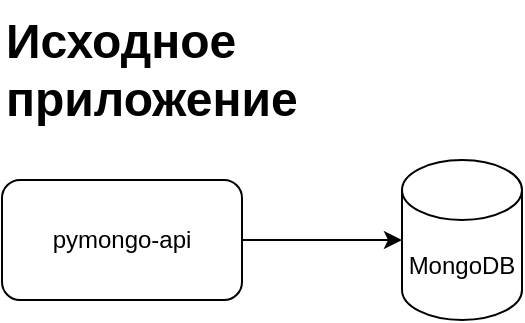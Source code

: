 <mxfile version="24.8.4" pages="4">
  <diagram name="Исходное приложение" id="-H_mtQnk-PTXWXPvYvuk">
    <mxGraphModel grid="1" page="1" gridSize="10" guides="1" tooltips="1" connect="1" arrows="1" fold="1" pageScale="1" pageWidth="1169" pageHeight="827" math="0" shadow="0">
      <root>
        <mxCell id="0" />
        <mxCell id="1" parent="0" />
        <mxCell id="SUeDsXZSLKDNqe5OMKnj-1" value="&lt;h1 style=&quot;margin-top: 0px;&quot;&gt;Исходное приложение&lt;/h1&gt;" style="text;html=1;whiteSpace=wrap;overflow=hidden;rounded=0;" vertex="1" parent="1">
          <mxGeometry x="20" y="30" width="180" height="120" as="geometry" />
        </mxCell>
        <mxCell id="SUeDsXZSLKDNqe5OMKnj-2" value="" style="group" vertex="1" connectable="0" parent="1">
          <mxGeometry x="20" y="110" width="260" height="80" as="geometry" />
        </mxCell>
        <mxCell id="zA23MoTUsTF4_91t8viU-2" value="MongoDB" style="shape=cylinder3;whiteSpace=wrap;html=1;boundedLbl=1;backgroundOutline=1;size=15;" parent="SUeDsXZSLKDNqe5OMKnj-2" vertex="1">
          <mxGeometry x="200" width="60" height="80" as="geometry" />
        </mxCell>
        <mxCell id="zA23MoTUsTF4_91t8viU-3" value="pymongo-api" style="rounded=1;whiteSpace=wrap;html=1;" parent="SUeDsXZSLKDNqe5OMKnj-2" vertex="1">
          <mxGeometry y="10" width="120" height="60" as="geometry" />
        </mxCell>
        <mxCell id="zA23MoTUsTF4_91t8viU-4" style="edgeStyle=orthogonalEdgeStyle;rounded=0;orthogonalLoop=1;jettySize=auto;html=1;exitX=1;exitY=0.5;exitDx=0;exitDy=0;entryX=0;entryY=0.5;entryDx=0;entryDy=0;entryPerimeter=0;" parent="SUeDsXZSLKDNqe5OMKnj-2" source="zA23MoTUsTF4_91t8viU-3" target="zA23MoTUsTF4_91t8viU-2" edge="1">
          <mxGeometry relative="1" as="geometry" />
        </mxCell>
      </root>
    </mxGraphModel>
  </diagram>
  <diagram id="JeHxgBJY0jHNo6JDg9E4" name="Схема 1. Шардирование">
    <mxGraphModel dx="2116" dy="930" grid="1" gridSize="10" guides="1" tooltips="1" connect="1" arrows="1" fold="1" page="1" pageScale="1" pageWidth="827" pageHeight="1169" math="0" shadow="0">
      <root>
        <mxCell id="0" />
        <mxCell id="1" parent="0" />
        <mxCell id="TGA0SRaOSMcCK6UArT9j-1" value="&lt;h1 style=&quot;margin-top: 0px;&quot;&gt;Схема 1.&lt;/h1&gt;&lt;div&gt;Шардирование&lt;/div&gt;" style="text;html=1;whiteSpace=wrap;overflow=hidden;rounded=0;" vertex="1" parent="1">
          <mxGeometry x="30" y="20" width="180" height="120" as="geometry" />
        </mxCell>
        <mxCell id="TGA0SRaOSMcCK6UArT9j-2" value="" style="group" vertex="1" connectable="0" parent="1">
          <mxGeometry x="30" y="128" width="530" height="412" as="geometry" />
        </mxCell>
        <mxCell id="TGA0SRaOSMcCK6UArT9j-3" value="" style="endArrow=classic;html=1;rounded=0;" edge="1" parent="TGA0SRaOSMcCK6UArT9j-2">
          <mxGeometry width="50" height="50" relative="1" as="geometry">
            <mxPoint x="230" y="152" as="sourcePoint" />
            <mxPoint x="290" y="212" as="targetPoint" />
            <Array as="points">
              <mxPoint x="290" y="152" />
            </Array>
          </mxGeometry>
        </mxCell>
        <mxCell id="TGA0SRaOSMcCK6UArT9j-4" value="" style="endArrow=classic;html=1;rounded=0;" edge="1" parent="TGA0SRaOSMcCK6UArT9j-2">
          <mxGeometry width="50" height="50" relative="1" as="geometry">
            <mxPoint x="230" y="152" as="sourcePoint" />
            <mxPoint x="170" y="212" as="targetPoint" />
            <Array as="points">
              <mxPoint x="170" y="152" />
            </Array>
          </mxGeometry>
        </mxCell>
        <mxCell id="TGA0SRaOSMcCK6UArT9j-5" value="" style="endArrow=none;html=1;rounded=0;entryX=0.5;entryY=1;entryDx=0;entryDy=0;entryPerimeter=0;" edge="1" parent="TGA0SRaOSMcCK6UArT9j-2" target="TGA0SRaOSMcCK6UArT9j-12">
          <mxGeometry width="50" height="50" relative="1" as="geometry">
            <mxPoint x="230" y="152" as="sourcePoint" />
            <mxPoint x="320" y="82" as="targetPoint" />
          </mxGeometry>
        </mxCell>
        <mxCell id="TGA0SRaOSMcCK6UArT9j-6" value="MongoDB" style="shape=cylinder3;whiteSpace=wrap;html=1;boundedLbl=1;backgroundOutline=1;size=15;" vertex="1" parent="TGA0SRaOSMcCK6UArT9j-2">
          <mxGeometry x="140" y="212" width="60" height="80" as="geometry" />
        </mxCell>
        <mxCell id="TGA0SRaOSMcCK6UArT9j-7" value="MongoDB" style="shape=cylinder3;whiteSpace=wrap;html=1;boundedLbl=1;backgroundOutline=1;size=15;" vertex="1" parent="TGA0SRaOSMcCK6UArT9j-2">
          <mxGeometry x="260" y="212" width="60" height="80" as="geometry" />
        </mxCell>
        <mxCell id="TGA0SRaOSMcCK6UArT9j-8" value="&lt;span style=&quot;color: rgba(0, 0, 0, 0.85); font-family: Menlo, &amp;quot;Ubuntu Mono&amp;quot;, consolas, source-code-pro, monospace; font-size: 14px; text-align: start; white-space: pre; background-color: rgb(245, 245, 245);&quot;&gt;shard1&lt;/span&gt;" style="text;html=1;align=center;verticalAlign=middle;whiteSpace=wrap;rounded=0;shadow=1;fillColor=#f5f5f5;fontColor=#333333;strokeColor=#666666;" vertex="1" parent="TGA0SRaOSMcCK6UArT9j-2">
          <mxGeometry x="30" y="237" width="100" height="30" as="geometry" />
        </mxCell>
        <mxCell id="TGA0SRaOSMcCK6UArT9j-9" value="mongos_router" style="text;html=1;align=center;verticalAlign=middle;whiteSpace=wrap;rounded=0;shadow=1;fillColor=#f5f5f5;fontColor=#333333;strokeColor=#666666;" vertex="1" parent="TGA0SRaOSMcCK6UArT9j-2">
          <mxGeometry x="180" width="100" height="30" as="geometry" />
        </mxCell>
        <mxCell id="TGA0SRaOSMcCK6UArT9j-10" value="pymongo-api" style="rounded=1;whiteSpace=wrap;html=1;" vertex="1" parent="TGA0SRaOSMcCK6UArT9j-2">
          <mxGeometry y="42" width="120" height="60" as="geometry" />
        </mxCell>
        <mxCell id="TGA0SRaOSMcCK6UArT9j-11" style="edgeStyle=orthogonalEdgeStyle;rounded=0;orthogonalLoop=1;jettySize=auto;html=1;exitX=1;exitY=0.5;exitDx=0;exitDy=0;entryX=0;entryY=0.5;entryDx=0;entryDy=0;entryPerimeter=0;" edge="1" parent="TGA0SRaOSMcCK6UArT9j-2" source="TGA0SRaOSMcCK6UArT9j-10">
          <mxGeometry relative="1" as="geometry">
            <mxPoint x="200" y="72" as="targetPoint" />
          </mxGeometry>
        </mxCell>
        <mxCell id="TGA0SRaOSMcCK6UArT9j-12" value="MongoDB" style="shape=cylinder3;whiteSpace=wrap;html=1;boundedLbl=1;backgroundOutline=1;size=15;" vertex="1" parent="TGA0SRaOSMcCK6UArT9j-2">
          <mxGeometry x="200" y="32" width="60" height="80" as="geometry" />
        </mxCell>
        <mxCell id="TGA0SRaOSMcCK6UArT9j-13" value="&lt;span style=&quot;color: rgba(0, 0, 0, 0.85); font-family: Menlo, &amp;quot;Ubuntu Mono&amp;quot;, consolas, source-code-pro, monospace; font-size: 14px; text-align: start; white-space: pre; background-color: rgb(245, 245, 245);&quot;&gt;shard2&lt;/span&gt;" style="text;html=1;align=center;verticalAlign=middle;whiteSpace=wrap;rounded=0;shadow=1;fillColor=#f5f5f5;fontColor=#333333;strokeColor=#666666;" vertex="1" parent="TGA0SRaOSMcCK6UArT9j-2">
          <mxGeometry x="330" y="237" width="100" height="30" as="geometry" />
        </mxCell>
        <mxCell id="TGA0SRaOSMcCK6UArT9j-14" value="&lt;span style=&quot;color: rgba(0, 0, 0, 0.85); font-family: Menlo, &amp;quot;Ubuntu Mono&amp;quot;, consolas, source-code-pro, monospace; font-size: 14px; text-align: start; white-space: pre; background-color: rgb(245, 245, 245);&quot;&gt;configSrv&lt;/span&gt;" style="text;html=1;align=center;verticalAlign=middle;whiteSpace=wrap;rounded=0;shadow=1;fillColor=#f5f5f5;fontColor=#333333;strokeColor=#666666;" vertex="1" parent="TGA0SRaOSMcCK6UArT9j-2">
          <mxGeometry x="360" width="100" height="30" as="geometry" />
        </mxCell>
        <mxCell id="TGA0SRaOSMcCK6UArT9j-15" value="MongoDB" style="shape=cylinder3;whiteSpace=wrap;html=1;boundedLbl=1;backgroundOutline=1;size=15;" vertex="1" parent="TGA0SRaOSMcCK6UArT9j-2">
          <mxGeometry x="380" y="32" width="60" height="80" as="geometry" />
        </mxCell>
        <mxCell id="TGA0SRaOSMcCK6UArT9j-16" value="" style="endArrow=classic;html=1;rounded=0;exitX=1;exitY=0.5;exitDx=0;exitDy=0;exitPerimeter=0;entryX=0;entryY=0.5;entryDx=0;entryDy=0;entryPerimeter=0;" edge="1" parent="TGA0SRaOSMcCK6UArT9j-2" source="TGA0SRaOSMcCK6UArT9j-12" target="TGA0SRaOSMcCK6UArT9j-15">
          <mxGeometry width="50" height="50" relative="1" as="geometry">
            <mxPoint x="360" y="162" as="sourcePoint" />
            <mxPoint x="410" y="112" as="targetPoint" />
          </mxGeometry>
        </mxCell>
        <mxCell id="TGA0SRaOSMcCK6UArT9j-17" value="" style="endArrow=none;html=1;rounded=0;entryX=0.5;entryY=1;entryDx=0;entryDy=0;entryPerimeter=0;" edge="1" parent="TGA0SRaOSMcCK6UArT9j-2" target="TGA0SRaOSMcCK6UArT9j-6">
          <mxGeometry width="50" height="50" relative="1" as="geometry">
            <mxPoint x="170" y="332" as="sourcePoint" />
            <mxPoint x="410" y="312" as="targetPoint" />
          </mxGeometry>
        </mxCell>
        <mxCell id="TGA0SRaOSMcCK6UArT9j-18" value="" style="endArrow=none;html=1;rounded=0;entryX=0.5;entryY=1;entryDx=0;entryDy=0;entryPerimeter=0;" edge="1" parent="TGA0SRaOSMcCK6UArT9j-2" target="TGA0SRaOSMcCK6UArT9j-7">
          <mxGeometry width="50" height="50" relative="1" as="geometry">
            <mxPoint x="290" y="332" as="sourcePoint" />
            <mxPoint x="410" y="312" as="targetPoint" />
          </mxGeometry>
        </mxCell>
        <mxCell id="TGA0SRaOSMcCK6UArT9j-19" value="" style="endArrow=none;html=1;rounded=0;" edge="1" parent="TGA0SRaOSMcCK6UArT9j-2">
          <mxGeometry width="50" height="50" relative="1" as="geometry">
            <mxPoint x="170" y="332" as="sourcePoint" />
            <mxPoint x="290" y="332" as="targetPoint" />
          </mxGeometry>
        </mxCell>
        <mxCell id="TGA0SRaOSMcCK6UArT9j-20" value="" style="endArrow=classic;html=1;rounded=0;entryX=0.5;entryY=1;entryDx=0;entryDy=0;entryPerimeter=0;" edge="1" parent="TGA0SRaOSMcCK6UArT9j-2" target="TGA0SRaOSMcCK6UArT9j-15">
          <mxGeometry width="50" height="50" relative="1" as="geometry">
            <mxPoint x="220" y="332" as="sourcePoint" />
            <mxPoint x="620" y="202" as="targetPoint" />
            <Array as="points">
              <mxPoint x="220" y="412" />
              <mxPoint x="530" y="412" />
              <mxPoint x="530" y="182" />
              <mxPoint x="410" y="182" />
            </Array>
          </mxGeometry>
        </mxCell>
      </root>
    </mxGraphModel>
  </diagram>
  <diagram name="Схема 2. Репликация" id="4RDA2aXI1aFirywnnHd6">
    <mxGraphModel dx="784" dy="344" grid="1" gridSize="10" guides="1" tooltips="1" connect="1" arrows="1" fold="1" page="1" pageScale="1" pageWidth="827" pageHeight="1169" math="0" shadow="0">
      <root>
        <mxCell id="hLACzqdrKT_wknqYfn-b-0" />
        <mxCell id="hLACzqdrKT_wknqYfn-b-1" parent="hLACzqdrKT_wknqYfn-b-0" />
        <mxCell id="LUAuYRjfRHpGUHByP78i-5" value="" style="rounded=0;whiteSpace=wrap;html=1;" vertex="1" parent="hLACzqdrKT_wknqYfn-b-1">
          <mxGeometry x="280" y="340" width="230" height="180" as="geometry" />
        </mxCell>
        <mxCell id="LUAuYRjfRHpGUHByP78i-4" value="" style="rounded=0;whiteSpace=wrap;html=1;" vertex="1" parent="hLACzqdrKT_wknqYfn-b-1">
          <mxGeometry x="40" y="340" width="230" height="180" as="geometry" />
        </mxCell>
        <mxCell id="hLACzqdrKT_wknqYfn-b-2" value="&lt;h1 style=&quot;margin-top: 0px;&quot;&gt;Схема 2.&lt;/h1&gt;&lt;div&gt;Репликация&lt;/div&gt;" style="text;html=1;whiteSpace=wrap;overflow=hidden;rounded=0;" vertex="1" parent="hLACzqdrKT_wknqYfn-b-1">
          <mxGeometry x="30" y="20" width="180" height="120" as="geometry" />
        </mxCell>
        <mxCell id="hLACzqdrKT_wknqYfn-b-4" value="" style="endArrow=classic;html=1;rounded=0;" edge="1" parent="hLACzqdrKT_wknqYfn-b-1">
          <mxGeometry width="50" height="50" relative="1" as="geometry">
            <mxPoint x="260" y="280" as="sourcePoint" />
            <mxPoint x="320" y="340" as="targetPoint" />
            <Array as="points">
              <mxPoint x="320" y="280" />
            </Array>
          </mxGeometry>
        </mxCell>
        <mxCell id="hLACzqdrKT_wknqYfn-b-5" value="" style="endArrow=classic;html=1;rounded=0;" edge="1" parent="hLACzqdrKT_wknqYfn-b-1">
          <mxGeometry width="50" height="50" relative="1" as="geometry">
            <mxPoint x="260" y="280" as="sourcePoint" />
            <mxPoint x="200" y="340" as="targetPoint" />
            <Array as="points">
              <mxPoint x="200" y="280" />
            </Array>
          </mxGeometry>
        </mxCell>
        <mxCell id="hLACzqdrKT_wknqYfn-b-6" value="" style="endArrow=none;html=1;rounded=0;entryX=0.5;entryY=1;entryDx=0;entryDy=0;entryPerimeter=0;" edge="1" parent="hLACzqdrKT_wknqYfn-b-1" target="hLACzqdrKT_wknqYfn-b-13">
          <mxGeometry width="50" height="50" relative="1" as="geometry">
            <mxPoint x="260" y="280" as="sourcePoint" />
            <mxPoint x="350" y="210" as="targetPoint" />
          </mxGeometry>
        </mxCell>
        <mxCell id="hLACzqdrKT_wknqYfn-b-7" value="MongoDB&lt;div&gt;master&lt;/div&gt;" style="shape=cylinder3;whiteSpace=wrap;html=1;boundedLbl=1;backgroundOutline=1;size=15;" vertex="1" parent="hLACzqdrKT_wknqYfn-b-1">
          <mxGeometry x="115" y="350" width="80" height="70" as="geometry" />
        </mxCell>
        <mxCell id="hLACzqdrKT_wknqYfn-b-9" value="&lt;span style=&quot;color: rgba(0, 0, 0, 0.85); font-family: Menlo, &amp;quot;Ubuntu Mono&amp;quot;, consolas, source-code-pro, monospace; font-size: 14px; text-align: start; white-space: pre; background-color: rgb(245, 245, 245);&quot;&gt;shard1&lt;/span&gt;" style="text;html=1;align=center;verticalAlign=middle;whiteSpace=wrap;rounded=0;shadow=1;fillColor=#f5f5f5;fontColor=#333333;strokeColor=#666666;" vertex="1" parent="hLACzqdrKT_wknqYfn-b-1">
          <mxGeometry x="40" y="490" width="100" height="30" as="geometry" />
        </mxCell>
        <mxCell id="hLACzqdrKT_wknqYfn-b-10" value="mongos_router" style="text;html=1;align=center;verticalAlign=middle;whiteSpace=wrap;rounded=0;shadow=1;fillColor=#f5f5f5;fontColor=#333333;strokeColor=#666666;" vertex="1" parent="hLACzqdrKT_wknqYfn-b-1">
          <mxGeometry x="210" y="128" width="100" height="30" as="geometry" />
        </mxCell>
        <mxCell id="hLACzqdrKT_wknqYfn-b-11" value="pymongo-api" style="rounded=1;whiteSpace=wrap;html=1;" vertex="1" parent="hLACzqdrKT_wknqYfn-b-1">
          <mxGeometry x="30" y="170" width="120" height="60" as="geometry" />
        </mxCell>
        <mxCell id="hLACzqdrKT_wknqYfn-b-12" style="edgeStyle=orthogonalEdgeStyle;rounded=0;orthogonalLoop=1;jettySize=auto;html=1;exitX=1;exitY=0.5;exitDx=0;exitDy=0;entryX=0;entryY=0.5;entryDx=0;entryDy=0;entryPerimeter=0;" edge="1" parent="hLACzqdrKT_wknqYfn-b-1" source="hLACzqdrKT_wknqYfn-b-11">
          <mxGeometry relative="1" as="geometry">
            <mxPoint x="230" y="200" as="targetPoint" />
          </mxGeometry>
        </mxCell>
        <mxCell id="hLACzqdrKT_wknqYfn-b-13" value="MongoDB" style="shape=cylinder3;whiteSpace=wrap;html=1;boundedLbl=1;backgroundOutline=1;size=15;" vertex="1" parent="hLACzqdrKT_wknqYfn-b-1">
          <mxGeometry x="230" y="160" width="60" height="80" as="geometry" />
        </mxCell>
        <mxCell id="hLACzqdrKT_wknqYfn-b-14" value="&lt;span style=&quot;color: rgba(0, 0, 0, 0.85); font-family: Menlo, &amp;quot;Ubuntu Mono&amp;quot;, consolas, source-code-pro, monospace; font-size: 14px; text-align: start; white-space: pre; background-color: rgb(245, 245, 245);&quot;&gt;shard2&lt;/span&gt;" style="text;html=1;align=center;verticalAlign=middle;whiteSpace=wrap;rounded=0;shadow=1;fillColor=#f5f5f5;fontColor=#333333;strokeColor=#666666;" vertex="1" parent="hLACzqdrKT_wknqYfn-b-1">
          <mxGeometry x="410" y="490" width="100" height="30" as="geometry" />
        </mxCell>
        <mxCell id="hLACzqdrKT_wknqYfn-b-15" value="&lt;span style=&quot;color: rgba(0, 0, 0, 0.85); font-family: Menlo, &amp;quot;Ubuntu Mono&amp;quot;, consolas, source-code-pro, monospace; font-size: 14px; text-align: start; white-space: pre; background-color: rgb(245, 245, 245);&quot;&gt;configSrv&lt;/span&gt;" style="text;html=1;align=center;verticalAlign=middle;whiteSpace=wrap;rounded=0;shadow=1;fillColor=#f5f5f5;fontColor=#333333;strokeColor=#666666;" vertex="1" parent="hLACzqdrKT_wknqYfn-b-1">
          <mxGeometry x="390" y="128" width="100" height="30" as="geometry" />
        </mxCell>
        <mxCell id="hLACzqdrKT_wknqYfn-b-16" value="MongoDB" style="shape=cylinder3;whiteSpace=wrap;html=1;boundedLbl=1;backgroundOutline=1;size=15;" vertex="1" parent="hLACzqdrKT_wknqYfn-b-1">
          <mxGeometry x="410" y="160" width="60" height="80" as="geometry" />
        </mxCell>
        <mxCell id="hLACzqdrKT_wknqYfn-b-17" value="" style="endArrow=classic;html=1;rounded=0;exitX=1;exitY=0.5;exitDx=0;exitDy=0;exitPerimeter=0;entryX=0;entryY=0.5;entryDx=0;entryDy=0;entryPerimeter=0;" edge="1" parent="hLACzqdrKT_wknqYfn-b-1" source="hLACzqdrKT_wknqYfn-b-13" target="hLACzqdrKT_wknqYfn-b-16">
          <mxGeometry width="50" height="50" relative="1" as="geometry">
            <mxPoint x="390" y="290" as="sourcePoint" />
            <mxPoint x="440" y="240" as="targetPoint" />
          </mxGeometry>
        </mxCell>
        <mxCell id="hLACzqdrKT_wknqYfn-b-18" value="" style="endArrow=none;html=1;rounded=0;" edge="1" parent="hLACzqdrKT_wknqYfn-b-1">
          <mxGeometry width="50" height="50" relative="1" as="geometry">
            <mxPoint x="200" y="520" as="sourcePoint" />
            <mxPoint x="200" y="580" as="targetPoint" />
          </mxGeometry>
        </mxCell>
        <mxCell id="hLACzqdrKT_wknqYfn-b-19" value="" style="endArrow=none;html=1;rounded=0;entryX=0.174;entryY=0.998;entryDx=0;entryDy=0;entryPerimeter=0;" edge="1" parent="hLACzqdrKT_wknqYfn-b-1" target="LUAuYRjfRHpGUHByP78i-5">
          <mxGeometry width="50" height="50" relative="1" as="geometry">
            <mxPoint x="320" y="580" as="sourcePoint" />
            <mxPoint x="440" y="440" as="targetPoint" />
          </mxGeometry>
        </mxCell>
        <mxCell id="hLACzqdrKT_wknqYfn-b-20" value="" style="endArrow=none;html=1;rounded=0;" edge="1" parent="hLACzqdrKT_wknqYfn-b-1">
          <mxGeometry width="50" height="50" relative="1" as="geometry">
            <mxPoint x="200" y="580" as="sourcePoint" />
            <mxPoint x="320" y="580" as="targetPoint" />
          </mxGeometry>
        </mxCell>
        <mxCell id="hLACzqdrKT_wknqYfn-b-21" value="" style="endArrow=classic;html=1;rounded=0;entryX=0.5;entryY=1;entryDx=0;entryDy=0;entryPerimeter=0;" edge="1" parent="hLACzqdrKT_wknqYfn-b-1" target="hLACzqdrKT_wknqYfn-b-16">
          <mxGeometry width="50" height="50" relative="1" as="geometry">
            <mxPoint x="250" y="580" as="sourcePoint" />
            <mxPoint x="650" y="330" as="targetPoint" />
            <Array as="points">
              <mxPoint x="250" y="700" />
              <mxPoint x="560" y="700" />
              <mxPoint x="560" y="310" />
              <mxPoint x="440" y="310" />
            </Array>
          </mxGeometry>
        </mxCell>
        <mxCell id="LUAuYRjfRHpGUHByP78i-7" value="MongoDB&lt;div&gt;slave&lt;/div&gt;" style="shape=cylinder3;whiteSpace=wrap;html=1;boundedLbl=1;backgroundOutline=1;size=15;" vertex="1" parent="hLACzqdrKT_wknqYfn-b-1">
          <mxGeometry x="50" y="415" width="80" height="70" as="geometry" />
        </mxCell>
        <mxCell id="LUAuYRjfRHpGUHByP78i-8" value="MongoDB&lt;div&gt;slave&lt;br&gt;&lt;/div&gt;" style="shape=cylinder3;whiteSpace=wrap;html=1;boundedLbl=1;backgroundOutline=1;size=15;" vertex="1" parent="hLACzqdrKT_wknqYfn-b-1">
          <mxGeometry x="180" y="418" width="80" height="70" as="geometry" />
        </mxCell>
        <mxCell id="LUAuYRjfRHpGUHByP78i-9" value="MongoDB&lt;div&gt;master&lt;/div&gt;" style="shape=cylinder3;whiteSpace=wrap;html=1;boundedLbl=1;backgroundOutline=1;size=15;" vertex="1" parent="hLACzqdrKT_wknqYfn-b-1">
          <mxGeometry x="355" y="350" width="80" height="70" as="geometry" />
        </mxCell>
        <mxCell id="LUAuYRjfRHpGUHByP78i-10" value="MongoDB&lt;div&gt;slave&lt;/div&gt;" style="shape=cylinder3;whiteSpace=wrap;html=1;boundedLbl=1;backgroundOutline=1;size=15;" vertex="1" parent="hLACzqdrKT_wknqYfn-b-1">
          <mxGeometry x="290" y="415" width="80" height="70" as="geometry" />
        </mxCell>
        <mxCell id="LUAuYRjfRHpGUHByP78i-11" value="MongoDB&lt;div&gt;slave&lt;br&gt;&lt;/div&gt;" style="shape=cylinder3;whiteSpace=wrap;html=1;boundedLbl=1;backgroundOutline=1;size=15;" vertex="1" parent="hLACzqdrKT_wknqYfn-b-1">
          <mxGeometry x="420" y="415" width="80" height="70" as="geometry" />
        </mxCell>
        <mxCell id="DXIG0hugOMSsEptEBzDW-0" value="" style="group" vertex="1" connectable="0" parent="hLACzqdrKT_wknqYfn-b-1">
          <mxGeometry x="130.8" y="420" width="49.2" height="40.11" as="geometry" />
        </mxCell>
        <mxCell id="DXIG0hugOMSsEptEBzDW-1" value="" style="endArrow=classic;html=1;rounded=0;entryX=0.5;entryY=1;entryDx=0;entryDy=0;entryPerimeter=0;" edge="1" parent="DXIG0hugOMSsEptEBzDW-0">
          <mxGeometry width="50" height="50" relative="1" as="geometry">
            <mxPoint x="24.92" y="40" as="sourcePoint" />
            <mxPoint x="24.92" as="targetPoint" />
          </mxGeometry>
        </mxCell>
        <mxCell id="DXIG0hugOMSsEptEBzDW-2" value="" style="endArrow=classic;startArrow=classic;html=1;rounded=0;exitX=1.001;exitY=0.559;exitDx=0;exitDy=0;exitPerimeter=0;entryX=-0.009;entryY=0.573;entryDx=0;entryDy=0;entryPerimeter=0;" edge="1" parent="DXIG0hugOMSsEptEBzDW-0">
          <mxGeometry width="50" height="50" relative="1" as="geometry">
            <mxPoint y="39.13" as="sourcePoint" />
            <mxPoint x="49.2" y="40.11" as="targetPoint" />
          </mxGeometry>
        </mxCell>
        <mxCell id="DXIG0hugOMSsEptEBzDW-3" value="" style="group" vertex="1" connectable="0" parent="hLACzqdrKT_wknqYfn-b-1">
          <mxGeometry x="370.0" y="420" width="49.2" height="40.11" as="geometry" />
        </mxCell>
        <mxCell id="DXIG0hugOMSsEptEBzDW-4" value="" style="endArrow=classic;html=1;rounded=0;entryX=0.5;entryY=1;entryDx=0;entryDy=0;entryPerimeter=0;" edge="1" parent="DXIG0hugOMSsEptEBzDW-3">
          <mxGeometry width="50" height="50" relative="1" as="geometry">
            <mxPoint x="24.92" y="40" as="sourcePoint" />
            <mxPoint x="24.92" as="targetPoint" />
          </mxGeometry>
        </mxCell>
        <mxCell id="DXIG0hugOMSsEptEBzDW-5" value="" style="endArrow=classic;startArrow=classic;html=1;rounded=0;exitX=1.001;exitY=0.559;exitDx=0;exitDy=0;exitPerimeter=0;entryX=-0.009;entryY=0.573;entryDx=0;entryDy=0;entryPerimeter=0;" edge="1" parent="DXIG0hugOMSsEptEBzDW-3">
          <mxGeometry width="50" height="50" relative="1" as="geometry">
            <mxPoint y="39.13" as="sourcePoint" />
            <mxPoint x="49.2" y="40.11" as="targetPoint" />
          </mxGeometry>
        </mxCell>
      </root>
    </mxGraphModel>
  </diagram>
  <diagram name="Схема 3. Кеширование" id="dV9QsPn50QxvzhKXzSya">
    <mxGraphModel grid="1" page="1" gridSize="10" guides="1" tooltips="1" connect="1" arrows="1" fold="1" pageScale="1" pageWidth="827" pageHeight="1169" math="0" shadow="0">
      <root>
        <mxCell id="tlitxY171CUbLuyldwfd-0" />
        <mxCell id="tlitxY171CUbLuyldwfd-1" parent="tlitxY171CUbLuyldwfd-0" />
        <mxCell id="tlitxY171CUbLuyldwfd-2" value="" style="rounded=0;whiteSpace=wrap;html=1;" vertex="1" parent="tlitxY171CUbLuyldwfd-1">
          <mxGeometry x="280" y="340" width="230" height="180" as="geometry" />
        </mxCell>
        <mxCell id="tlitxY171CUbLuyldwfd-3" value="" style="rounded=0;whiteSpace=wrap;html=1;" vertex="1" parent="tlitxY171CUbLuyldwfd-1">
          <mxGeometry x="40" y="340" width="230" height="180" as="geometry" />
        </mxCell>
        <mxCell id="tlitxY171CUbLuyldwfd-4" value="&lt;h1 style=&quot;margin-top: 0px;&quot;&gt;Схема 3.&lt;/h1&gt;&lt;div&gt;Кеширование&lt;/div&gt;" style="text;html=1;whiteSpace=wrap;overflow=hidden;rounded=0;" vertex="1" parent="tlitxY171CUbLuyldwfd-1">
          <mxGeometry x="30" y="20" width="120" height="70" as="geometry" />
        </mxCell>
        <mxCell id="tlitxY171CUbLuyldwfd-5" value="" style="endArrow=classic;html=1;rounded=0;" edge="1" parent="tlitxY171CUbLuyldwfd-1">
          <mxGeometry width="50" height="50" relative="1" as="geometry">
            <mxPoint x="260" y="280" as="sourcePoint" />
            <mxPoint x="320" y="340" as="targetPoint" />
            <Array as="points">
              <mxPoint x="320" y="280" />
            </Array>
          </mxGeometry>
        </mxCell>
        <mxCell id="tlitxY171CUbLuyldwfd-6" value="" style="endArrow=classic;html=1;rounded=0;" edge="1" parent="tlitxY171CUbLuyldwfd-1">
          <mxGeometry width="50" height="50" relative="1" as="geometry">
            <mxPoint x="260" y="280" as="sourcePoint" />
            <mxPoint x="200" y="340" as="targetPoint" />
            <Array as="points">
              <mxPoint x="200" y="280" />
            </Array>
          </mxGeometry>
        </mxCell>
        <mxCell id="tlitxY171CUbLuyldwfd-7" value="" style="endArrow=none;html=1;rounded=0;entryX=0.5;entryY=1;entryDx=0;entryDy=0;entryPerimeter=0;" edge="1" parent="tlitxY171CUbLuyldwfd-1" target="tlitxY171CUbLuyldwfd-13">
          <mxGeometry width="50" height="50" relative="1" as="geometry">
            <mxPoint x="260" y="280" as="sourcePoint" />
            <mxPoint x="350" y="210" as="targetPoint" />
          </mxGeometry>
        </mxCell>
        <mxCell id="tlitxY171CUbLuyldwfd-8" value="MongoDB&lt;div&gt;master&lt;/div&gt;" style="shape=cylinder3;whiteSpace=wrap;html=1;boundedLbl=1;backgroundOutline=1;size=15;" vertex="1" parent="tlitxY171CUbLuyldwfd-1">
          <mxGeometry x="115" y="350" width="80" height="70" as="geometry" />
        </mxCell>
        <mxCell id="tlitxY171CUbLuyldwfd-9" value="&lt;span style=&quot;color: rgba(0, 0, 0, 0.85); font-family: Menlo, &amp;quot;Ubuntu Mono&amp;quot;, consolas, source-code-pro, monospace; font-size: 14px; text-align: start; white-space: pre; background-color: rgb(245, 245, 245);&quot;&gt;shard1&lt;/span&gt;" style="text;html=1;align=center;verticalAlign=middle;whiteSpace=wrap;rounded=0;shadow=1;fillColor=#f5f5f5;fontColor=#333333;strokeColor=#666666;" vertex="1" parent="tlitxY171CUbLuyldwfd-1">
          <mxGeometry x="40" y="490" width="100" height="30" as="geometry" />
        </mxCell>
        <mxCell id="tlitxY171CUbLuyldwfd-10" value="mongos_router" style="text;html=1;align=center;verticalAlign=middle;whiteSpace=wrap;rounded=0;shadow=1;fillColor=#f5f5f5;fontColor=#333333;strokeColor=#666666;" vertex="1" parent="tlitxY171CUbLuyldwfd-1">
          <mxGeometry x="210" y="128" width="100" height="30" as="geometry" />
        </mxCell>
        <mxCell id="tlitxY171CUbLuyldwfd-11" value="pymongo-api" style="rounded=1;whiteSpace=wrap;html=1;" vertex="1" parent="tlitxY171CUbLuyldwfd-1">
          <mxGeometry x="30" y="170" width="120" height="60" as="geometry" />
        </mxCell>
        <mxCell id="tlitxY171CUbLuyldwfd-12" style="edgeStyle=orthogonalEdgeStyle;rounded=0;orthogonalLoop=1;jettySize=auto;html=1;exitX=1;exitY=0.5;exitDx=0;exitDy=0;entryX=0;entryY=0.5;entryDx=0;entryDy=0;entryPerimeter=0;" edge="1" parent="tlitxY171CUbLuyldwfd-1" source="tlitxY171CUbLuyldwfd-11">
          <mxGeometry relative="1" as="geometry">
            <mxPoint x="230" y="200" as="targetPoint" />
          </mxGeometry>
        </mxCell>
        <mxCell id="tlitxY171CUbLuyldwfd-13" value="MongoDB" style="shape=cylinder3;whiteSpace=wrap;html=1;boundedLbl=1;backgroundOutline=1;size=15;" vertex="1" parent="tlitxY171CUbLuyldwfd-1">
          <mxGeometry x="230" y="160" width="60" height="80" as="geometry" />
        </mxCell>
        <mxCell id="tlitxY171CUbLuyldwfd-14" value="&lt;span style=&quot;color: rgba(0, 0, 0, 0.85); font-family: Menlo, &amp;quot;Ubuntu Mono&amp;quot;, consolas, source-code-pro, monospace; font-size: 14px; text-align: start; white-space: pre; background-color: rgb(245, 245, 245);&quot;&gt;shard2&lt;/span&gt;" style="text;html=1;align=center;verticalAlign=middle;whiteSpace=wrap;rounded=0;shadow=1;fillColor=#f5f5f5;fontColor=#333333;strokeColor=#666666;" vertex="1" parent="tlitxY171CUbLuyldwfd-1">
          <mxGeometry x="410" y="490" width="100" height="30" as="geometry" />
        </mxCell>
        <mxCell id="tlitxY171CUbLuyldwfd-15" value="&lt;span style=&quot;color: rgba(0, 0, 0, 0.85); font-family: Menlo, &amp;quot;Ubuntu Mono&amp;quot;, consolas, source-code-pro, monospace; font-size: 14px; text-align: start; white-space: pre; background-color: rgb(245, 245, 245);&quot;&gt;configSrv&lt;/span&gt;" style="text;html=1;align=center;verticalAlign=middle;whiteSpace=wrap;rounded=0;shadow=1;fillColor=#f5f5f5;fontColor=#333333;strokeColor=#666666;" vertex="1" parent="tlitxY171CUbLuyldwfd-1">
          <mxGeometry x="390" y="128" width="100" height="30" as="geometry" />
        </mxCell>
        <mxCell id="tlitxY171CUbLuyldwfd-16" value="MongoDB" style="shape=cylinder3;whiteSpace=wrap;html=1;boundedLbl=1;backgroundOutline=1;size=15;" vertex="1" parent="tlitxY171CUbLuyldwfd-1">
          <mxGeometry x="410" y="160" width="60" height="80" as="geometry" />
        </mxCell>
        <mxCell id="tlitxY171CUbLuyldwfd-17" value="" style="endArrow=classic;html=1;rounded=0;exitX=1;exitY=0.5;exitDx=0;exitDy=0;exitPerimeter=0;entryX=0;entryY=0.5;entryDx=0;entryDy=0;entryPerimeter=0;" edge="1" parent="tlitxY171CUbLuyldwfd-1" source="tlitxY171CUbLuyldwfd-13" target="tlitxY171CUbLuyldwfd-16">
          <mxGeometry width="50" height="50" relative="1" as="geometry">
            <mxPoint x="390" y="290" as="sourcePoint" />
            <mxPoint x="440" y="240" as="targetPoint" />
          </mxGeometry>
        </mxCell>
        <mxCell id="tlitxY171CUbLuyldwfd-18" value="" style="endArrow=none;html=1;rounded=0;" edge="1" parent="tlitxY171CUbLuyldwfd-1">
          <mxGeometry width="50" height="50" relative="1" as="geometry">
            <mxPoint x="200" y="520" as="sourcePoint" />
            <mxPoint x="200" y="580" as="targetPoint" />
          </mxGeometry>
        </mxCell>
        <mxCell id="tlitxY171CUbLuyldwfd-19" value="" style="endArrow=none;html=1;rounded=0;entryX=0.174;entryY=0.998;entryDx=0;entryDy=0;entryPerimeter=0;" edge="1" parent="tlitxY171CUbLuyldwfd-1" target="tlitxY171CUbLuyldwfd-2">
          <mxGeometry width="50" height="50" relative="1" as="geometry">
            <mxPoint x="320" y="580" as="sourcePoint" />
            <mxPoint x="440" y="440" as="targetPoint" />
          </mxGeometry>
        </mxCell>
        <mxCell id="tlitxY171CUbLuyldwfd-20" value="" style="endArrow=none;html=1;rounded=0;" edge="1" parent="tlitxY171CUbLuyldwfd-1">
          <mxGeometry width="50" height="50" relative="1" as="geometry">
            <mxPoint x="200" y="580" as="sourcePoint" />
            <mxPoint x="320" y="580" as="targetPoint" />
          </mxGeometry>
        </mxCell>
        <mxCell id="tlitxY171CUbLuyldwfd-21" value="" style="endArrow=classic;html=1;rounded=0;entryX=0.5;entryY=1;entryDx=0;entryDy=0;entryPerimeter=0;" edge="1" parent="tlitxY171CUbLuyldwfd-1" target="tlitxY171CUbLuyldwfd-16">
          <mxGeometry width="50" height="50" relative="1" as="geometry">
            <mxPoint x="250" y="580" as="sourcePoint" />
            <mxPoint x="650" y="330" as="targetPoint" />
            <Array as="points">
              <mxPoint x="250" y="700" />
              <mxPoint x="560" y="700" />
              <mxPoint x="560" y="310" />
              <mxPoint x="440" y="310" />
            </Array>
          </mxGeometry>
        </mxCell>
        <mxCell id="tlitxY171CUbLuyldwfd-22" value="MongoDB&lt;div&gt;slave&lt;/div&gt;" style="shape=cylinder3;whiteSpace=wrap;html=1;boundedLbl=1;backgroundOutline=1;size=15;" vertex="1" parent="tlitxY171CUbLuyldwfd-1">
          <mxGeometry x="50" y="415" width="80" height="70" as="geometry" />
        </mxCell>
        <mxCell id="tlitxY171CUbLuyldwfd-23" value="MongoDB&lt;div&gt;slave&lt;br&gt;&lt;/div&gt;" style="shape=cylinder3;whiteSpace=wrap;html=1;boundedLbl=1;backgroundOutline=1;size=15;" vertex="1" parent="tlitxY171CUbLuyldwfd-1">
          <mxGeometry x="180" y="418" width="80" height="70" as="geometry" />
        </mxCell>
        <mxCell id="tlitxY171CUbLuyldwfd-24" value="MongoDB&lt;div&gt;master&lt;/div&gt;" style="shape=cylinder3;whiteSpace=wrap;html=1;boundedLbl=1;backgroundOutline=1;size=15;" vertex="1" parent="tlitxY171CUbLuyldwfd-1">
          <mxGeometry x="355" y="350" width="80" height="70" as="geometry" />
        </mxCell>
        <mxCell id="tlitxY171CUbLuyldwfd-25" value="MongoDB&lt;div&gt;slave&lt;/div&gt;" style="shape=cylinder3;whiteSpace=wrap;html=1;boundedLbl=1;backgroundOutline=1;size=15;" vertex="1" parent="tlitxY171CUbLuyldwfd-1">
          <mxGeometry x="290" y="415" width="80" height="70" as="geometry" />
        </mxCell>
        <mxCell id="tlitxY171CUbLuyldwfd-26" value="MongoDB&lt;div&gt;slave&lt;br&gt;&lt;/div&gt;" style="shape=cylinder3;whiteSpace=wrap;html=1;boundedLbl=1;backgroundOutline=1;size=15;" vertex="1" parent="tlitxY171CUbLuyldwfd-1">
          <mxGeometry x="420" y="415" width="80" height="70" as="geometry" />
        </mxCell>
        <mxCell id="0h-9pkooNRkqCB87skPo-0" value="" style="endArrow=classic;html=1;rounded=0;" edge="1" parent="tlitxY171CUbLuyldwfd-1" target="0h-9pkooNRkqCB87skPo-1">
          <mxGeometry width="50" height="50" relative="1" as="geometry">
            <mxPoint x="170" y="200" as="sourcePoint" />
            <mxPoint x="170" y="130" as="targetPoint" />
          </mxGeometry>
        </mxCell>
        <mxCell id="0h-9pkooNRkqCB87skPo-1" value="Redis" style="shape=cylinder3;whiteSpace=wrap;html=1;boundedLbl=1;backgroundOutline=1;size=15;" vertex="1" parent="tlitxY171CUbLuyldwfd-1">
          <mxGeometry x="140" y="70" width="60" height="58" as="geometry" />
        </mxCell>
        <mxCell id="0h-9pkooNRkqCB87skPo-5" value="" style="endArrow=classic;html=1;rounded=0;entryX=0.5;entryY=1;entryDx=0;entryDy=0;entryPerimeter=0;" edge="1" parent="tlitxY171CUbLuyldwfd-1" target="tlitxY171CUbLuyldwfd-24">
          <mxGeometry width="50" height="50" relative="1" as="geometry">
            <mxPoint x="395" y="460" as="sourcePoint" />
            <mxPoint x="410" y="450" as="targetPoint" />
          </mxGeometry>
        </mxCell>
        <mxCell id="0h-9pkooNRkqCB87skPo-6" value="" style="endArrow=classic;startArrow=classic;html=1;rounded=0;exitX=1.001;exitY=0.559;exitDx=0;exitDy=0;exitPerimeter=0;entryX=-0.009;entryY=0.573;entryDx=0;entryDy=0;entryPerimeter=0;" edge="1" parent="tlitxY171CUbLuyldwfd-1">
          <mxGeometry width="50" height="50" relative="1" as="geometry">
            <mxPoint x="370.08" y="459.13" as="sourcePoint" />
            <mxPoint x="419.28" y="460.11" as="targetPoint" />
          </mxGeometry>
        </mxCell>
        <mxCell id="0h-9pkooNRkqCB87skPo-9" value="" style="group" vertex="1" connectable="0" parent="tlitxY171CUbLuyldwfd-1">
          <mxGeometry x="130.8" y="420" width="49.2" height="40.11" as="geometry" />
        </mxCell>
        <mxCell id="0h-9pkooNRkqCB87skPo-7" value="" style="endArrow=classic;html=1;rounded=0;entryX=0.5;entryY=1;entryDx=0;entryDy=0;entryPerimeter=0;" edge="1" parent="0h-9pkooNRkqCB87skPo-9">
          <mxGeometry width="50" height="50" relative="1" as="geometry">
            <mxPoint x="24.92" y="40" as="sourcePoint" />
            <mxPoint x="24.92" as="targetPoint" />
          </mxGeometry>
        </mxCell>
        <mxCell id="0h-9pkooNRkqCB87skPo-8" value="" style="endArrow=classic;startArrow=classic;html=1;rounded=0;exitX=1.001;exitY=0.559;exitDx=0;exitDy=0;exitPerimeter=0;entryX=-0.009;entryY=0.573;entryDx=0;entryDy=0;entryPerimeter=0;" edge="1" parent="0h-9pkooNRkqCB87skPo-9">
          <mxGeometry width="50" height="50" relative="1" as="geometry">
            <mxPoint y="39.13" as="sourcePoint" />
            <mxPoint x="49.2" y="40.11" as="targetPoint" />
          </mxGeometry>
        </mxCell>
      </root>
    </mxGraphModel>
  </diagram>
</mxfile>
